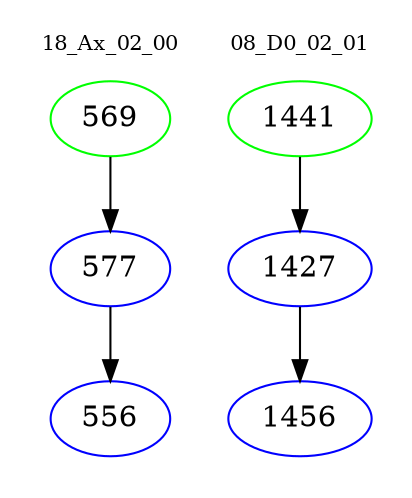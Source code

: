 digraph{
subgraph cluster_0 {
color = white
label = "18_Ax_02_00";
fontsize=10;
T0_569 [label="569", color="green"]
T0_569 -> T0_577 [color="black"]
T0_577 [label="577", color="blue"]
T0_577 -> T0_556 [color="black"]
T0_556 [label="556", color="blue"]
}
subgraph cluster_1 {
color = white
label = "08_D0_02_01";
fontsize=10;
T1_1441 [label="1441", color="green"]
T1_1441 -> T1_1427 [color="black"]
T1_1427 [label="1427", color="blue"]
T1_1427 -> T1_1456 [color="black"]
T1_1456 [label="1456", color="blue"]
}
}
